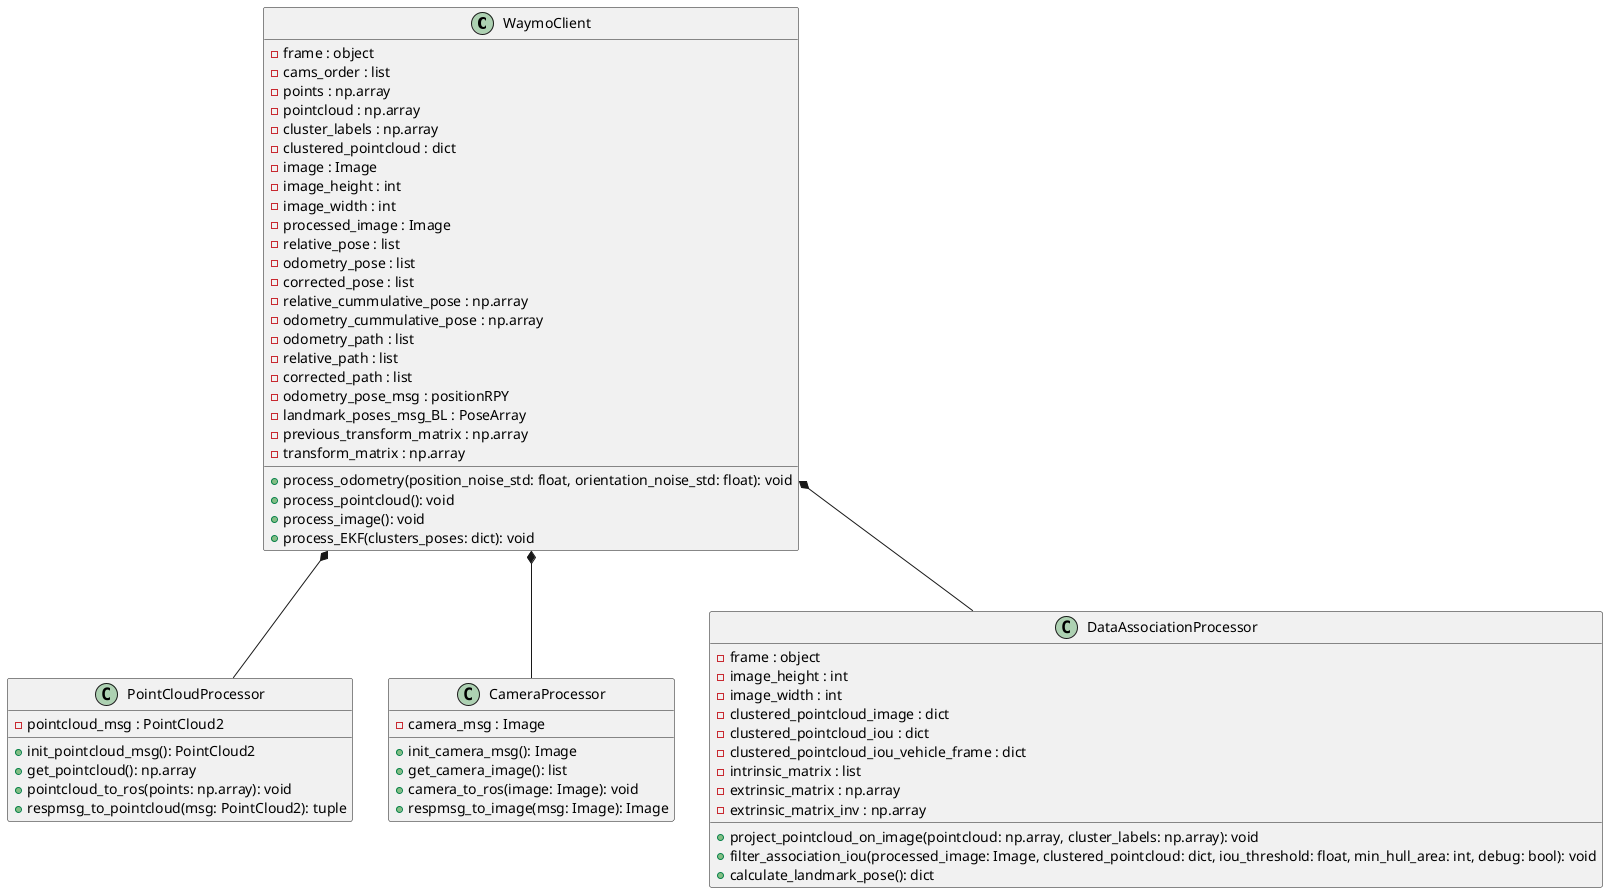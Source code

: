 @startuml

class WaymoClient {
    - frame : object
    - cams_order : list
    - points : np.array
    - pointcloud : np.array
    - cluster_labels : np.array
    - clustered_pointcloud : dict
    - image : Image
    - image_height : int
    - image_width : int
    - processed_image : Image
    - relative_pose : list
    - odometry_pose : list
    - corrected_pose : list
    - relative_cummulative_pose : np.array
    - odometry_cummulative_pose : np.array
    - odometry_path : list
    - relative_path : list
    - corrected_path : list
    - odometry_pose_msg : positionRPY
    - landmark_poses_msg_BL : PoseArray
    - previous_transform_matrix : np.array
    - transform_matrix : np.array

    + process_odometry(position_noise_std: float, orientation_noise_std: float): void
    + process_pointcloud(): void
    + process_image(): void
    + process_EKF(clusters_poses: dict): void
}

class PointCloudProcessor {
    - pointcloud_msg : PointCloud2

    + init_pointcloud_msg(): PointCloud2
    + get_pointcloud(): np.array
    + pointcloud_to_ros(points: np.array): void
    + respmsg_to_pointcloud(msg: PointCloud2): tuple
}

class CameraProcessor {
    - camera_msg : Image

    + init_camera_msg(): Image
    + get_camera_image(): list
    + camera_to_ros(image: Image): void
    + respmsg_to_image(msg: Image): Image
}

class DataAssociationProcessor {
    - frame : object
    - image_height : int
    - image_width : int
    - clustered_pointcloud_image : dict
    - clustered_pointcloud_iou : dict
    - clustered_pointcloud_iou_vehicle_frame : dict
    - intrinsic_matrix : list
    - extrinsic_matrix : np.array
    - extrinsic_matrix_inv : np.array

    + project_pointcloud_on_image(pointcloud: np.array, cluster_labels: np.array): void
    + filter_association_iou(processed_image: Image, clustered_pointcloud: dict, iou_threshold: float, min_hull_area: int, debug: bool): void
    + calculate_landmark_pose(): dict
}

WaymoClient *-- PointCloudProcessor
WaymoClient *-- CameraProcessor
WaymoClient *-- DataAssociationProcessor

@enduml

